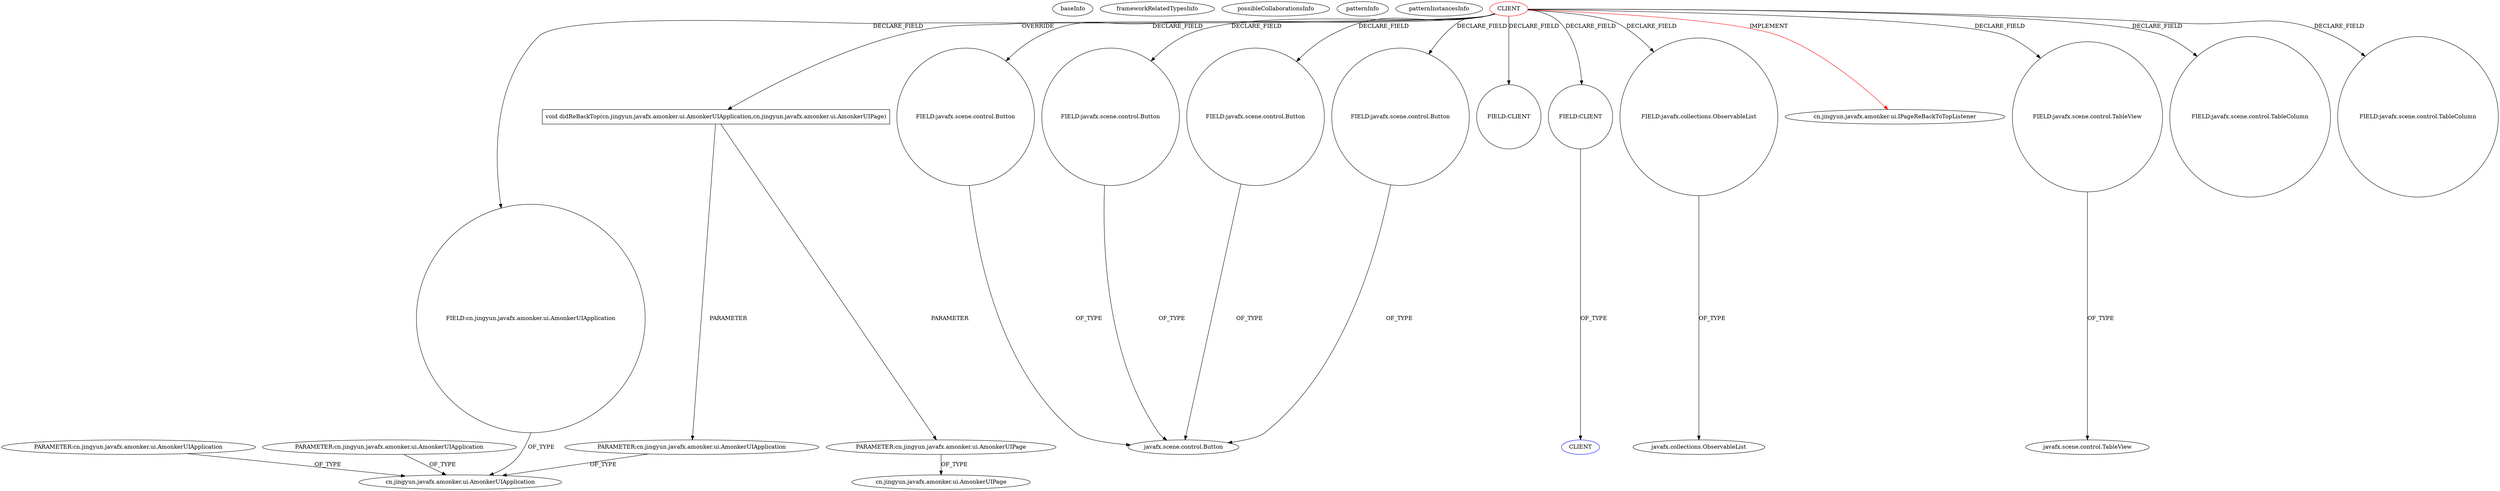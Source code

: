 digraph {
baseInfo[graphId=3831,category="pattern",isAnonymous=false,possibleRelation=false]
frameworkRelatedTypesInfo[0="cn.jingyun.javafx.amonker.ui.IPageReBackToTopListener"]
possibleCollaborationsInfo[]
patternInfo[frequency=2.0,patternRootClient=0]
patternInstancesInfo[0="amonker-Trans~/amonker-Trans/Trans-master/src/cn/jingyun/trans/FFmpegArgumentsManagerPane.java~FFmpegArgumentsManagerPane~1846",1="amonker-Trans~/amonker-Trans/Trans-master/src/cn/jingyun/trans/MainPane.java~MainPane~1847"]
7[label="cn.jingyun.javafx.amonker.ui.AmonkerUIApplication",vertexType="FRAMEWORK_CLASS_TYPE",isFrameworkType=false]
39[label="PARAMETER:cn.jingyun.javafx.amonker.ui.AmonkerUIApplication",vertexType="PARAMETER_DECLARATION",isFrameworkType=false]
42[label="PARAMETER:cn.jingyun.javafx.amonker.ui.AmonkerUIApplication",vertexType="PARAMETER_DECLARATION",isFrameworkType=false]
45[label="PARAMETER:cn.jingyun.javafx.amonker.ui.AmonkerUIApplication",vertexType="PARAMETER_DECLARATION",isFrameworkType=false]
44[label="void didReBackTop(cn.jingyun.javafx.amonker.ui.AmonkerUIApplication,cn.jingyun.javafx.amonker.ui.AmonkerUIPage)",vertexType="OVERRIDING_METHOD_DECLARATION",isFrameworkType=false,shape=box]
0[label="CLIENT",vertexType="ROOT_CLIENT_CLASS_DECLARATION",isFrameworkType=false,color=red]
16[label="FIELD:javafx.scene.control.Button",vertexType="FIELD_DECLARATION",isFrameworkType=false,shape=circle]
12[label="FIELD:javafx.scene.control.Button",vertexType="FIELD_DECLARATION",isFrameworkType=false,shape=circle]
10[label="FIELD:javafx.scene.control.Button",vertexType="FIELD_DECLARATION",isFrameworkType=false,shape=circle]
14[label="FIELD:javafx.scene.control.Button",vertexType="FIELD_DECLARATION",isFrameworkType=false,shape=circle]
18[label="FIELD:CLIENT",vertexType="FIELD_DECLARATION",isFrameworkType=false,shape=circle]
25[label="FIELD:CLIENT",vertexType="FIELD_DECLARATION",isFrameworkType=false,shape=circle]
8[label="FIELD:javafx.collections.ObservableList",vertexType="FIELD_DECLARATION",isFrameworkType=false,shape=circle]
9[label="javafx.collections.ObservableList",vertexType="FRAMEWORK_INTERFACE_TYPE",isFrameworkType=false]
11[label="javafx.scene.control.Button",vertexType="FRAMEWORK_CLASS_TYPE",isFrameworkType=false]
3[label="cn.jingyun.javafx.amonker.ui.IPageReBackToTopListener",vertexType="FRAMEWORK_INTERFACE_TYPE",isFrameworkType=false]
26[label="CLIENT",vertexType="REFERENCE_CLIENT_CLASS_DECLARATION",isFrameworkType=false,color=blue]
6[label="FIELD:cn.jingyun.javafx.amonker.ui.AmonkerUIApplication",vertexType="FIELD_DECLARATION",isFrameworkType=false,shape=circle]
30[label="FIELD:javafx.scene.control.TableView",vertexType="FIELD_DECLARATION",isFrameworkType=false,shape=circle]
31[label="javafx.scene.control.TableView",vertexType="FRAMEWORK_CLASS_TYPE",isFrameworkType=false]
47[label="PARAMETER:cn.jingyun.javafx.amonker.ui.AmonkerUIPage",vertexType="PARAMETER_DECLARATION",isFrameworkType=false]
5[label="cn.jingyun.javafx.amonker.ui.AmonkerUIPage",vertexType="FRAMEWORK_CLASS_TYPE",isFrameworkType=false]
32[label="FIELD:javafx.scene.control.TableColumn",vertexType="FIELD_DECLARATION",isFrameworkType=false,shape=circle]
36[label="FIELD:javafx.scene.control.TableColumn",vertexType="FIELD_DECLARATION",isFrameworkType=false,shape=circle]
45->7[label="OF_TYPE"]
0->3[label="IMPLEMENT",color=red]
14->11[label="OF_TYPE"]
25->26[label="OF_TYPE"]
12->11[label="OF_TYPE"]
0->25[label="DECLARE_FIELD"]
16->11[label="OF_TYPE"]
44->47[label="PARAMETER"]
39->7[label="OF_TYPE"]
0->44[label="OVERRIDE"]
8->9[label="OF_TYPE"]
0->6[label="DECLARE_FIELD"]
0->36[label="DECLARE_FIELD"]
30->31[label="OF_TYPE"]
0->12[label="DECLARE_FIELD"]
0->8[label="DECLARE_FIELD"]
6->7[label="OF_TYPE"]
44->45[label="PARAMETER"]
0->10[label="DECLARE_FIELD"]
42->7[label="OF_TYPE"]
0->32[label="DECLARE_FIELD"]
47->5[label="OF_TYPE"]
10->11[label="OF_TYPE"]
0->14[label="DECLARE_FIELD"]
0->18[label="DECLARE_FIELD"]
0->16[label="DECLARE_FIELD"]
0->30[label="DECLARE_FIELD"]
}
